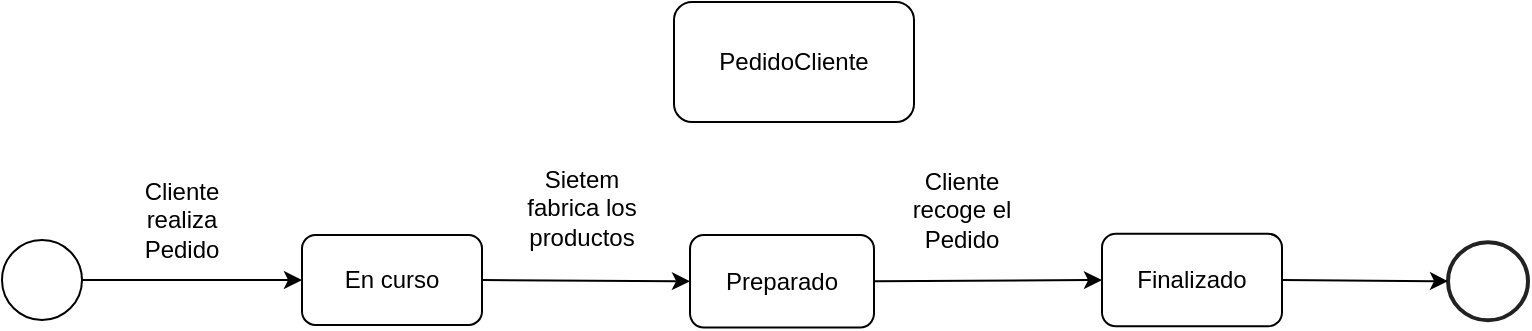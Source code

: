 <mxfile version="24.8.9">
  <diagram name="Página-1" id="QABgsxwDP6RaRbVtAa_A">
    <mxGraphModel dx="875" dy="576" grid="0" gridSize="10" guides="1" tooltips="1" connect="1" arrows="1" fold="1" page="1" pageScale="1" pageWidth="827" pageHeight="1169" math="0" shadow="0">
      <root>
        <mxCell id="0" />
        <mxCell id="1" parent="0" />
        <mxCell id="om-9Rrk27pojl_0yDPsJ-1" value="Preparado" style="rounded=1;whiteSpace=wrap;html=1;" parent="1" vertex="1">
          <mxGeometry x="354" y="262.5" width="92" height="46.25" as="geometry" />
        </mxCell>
        <mxCell id="om-9Rrk27pojl_0yDPsJ-2" value="En curso" style="rounded=1;whiteSpace=wrap;html=1;" parent="1" vertex="1">
          <mxGeometry x="160" y="262.5" width="90" height="45" as="geometry" />
        </mxCell>
        <mxCell id="om-9Rrk27pojl_0yDPsJ-3" value="PedidoCliente" style="rounded=1;whiteSpace=wrap;html=1;" parent="1" vertex="1">
          <mxGeometry x="346" y="146" width="120" height="60" as="geometry" />
        </mxCell>
        <mxCell id="om-9Rrk27pojl_0yDPsJ-8" value="" style="edgeStyle=orthogonalEdgeStyle;rounded=0;orthogonalLoop=1;jettySize=auto;html=1;" parent="1" source="om-9Rrk27pojl_0yDPsJ-4" target="om-9Rrk27pojl_0yDPsJ-2" edge="1">
          <mxGeometry relative="1" as="geometry" />
        </mxCell>
        <mxCell id="om-9Rrk27pojl_0yDPsJ-4" value="" style="ellipse;whiteSpace=wrap;html=1;aspect=fixed;" parent="1" vertex="1">
          <mxGeometry x="10" y="265" width="40" height="40" as="geometry" />
        </mxCell>
        <mxCell id="om-9Rrk27pojl_0yDPsJ-7" value="" style="endArrow=classic;html=1;rounded=0;entryX=0;entryY=0.5;entryDx=0;entryDy=0;exitX=1;exitY=0.5;exitDx=0;exitDy=0;" parent="1" source="om-9Rrk27pojl_0yDPsJ-2" target="om-9Rrk27pojl_0yDPsJ-1" edge="1">
          <mxGeometry width="50" height="50" relative="1" as="geometry">
            <mxPoint x="250" y="287.5" as="sourcePoint" />
            <mxPoint x="360" y="282.5" as="targetPoint" />
          </mxGeometry>
        </mxCell>
        <mxCell id="om-9Rrk27pojl_0yDPsJ-9" value="Cliente realiza Pedido" style="text;html=1;align=center;verticalAlign=middle;whiteSpace=wrap;rounded=0;" parent="1" vertex="1">
          <mxGeometry x="70" y="240" width="60" height="30" as="geometry" />
        </mxCell>
        <mxCell id="om-9Rrk27pojl_0yDPsJ-10" value="Sietem fabrica los productos" style="text;html=1;align=center;verticalAlign=middle;whiteSpace=wrap;rounded=0;" parent="1" vertex="1">
          <mxGeometry x="270" y="233.75" width="60" height="30" as="geometry" />
        </mxCell>
        <mxCell id="om-9Rrk27pojl_0yDPsJ-11" value="Finalizado" style="rounded=1;whiteSpace=wrap;html=1;" parent="1" vertex="1">
          <mxGeometry x="560" y="261.88" width="90" height="46.25" as="geometry" />
        </mxCell>
        <mxCell id="om-9Rrk27pojl_0yDPsJ-13" value="" style="endArrow=classic;html=1;rounded=0;entryX=0;entryY=0.5;entryDx=0;entryDy=0;exitX=1;exitY=0.5;exitDx=0;exitDy=0;" parent="1" source="om-9Rrk27pojl_0yDPsJ-1" target="om-9Rrk27pojl_0yDPsJ-11" edge="1">
          <mxGeometry width="50" height="50" relative="1" as="geometry">
            <mxPoint x="450" y="290" as="sourcePoint" />
            <mxPoint x="500" y="240" as="targetPoint" />
          </mxGeometry>
        </mxCell>
        <mxCell id="om-9Rrk27pojl_0yDPsJ-14" value="Cliente recoge el Pedido" style="text;html=1;align=center;verticalAlign=middle;whiteSpace=wrap;rounded=0;" parent="1" vertex="1">
          <mxGeometry x="460" y="235" width="60" height="30" as="geometry" />
        </mxCell>
        <mxCell id="BTVXaHzLdBkMNuTM8-TQ-1" value="" style="html=1;verticalLabelPosition=bottom;labelBackgroundColor=#ffffff;verticalAlign=top;shadow=0;dashed=0;strokeWidth=2;shape=mxgraph.ios7.misc.circle;strokeColor=#222222;fillColor=none;" vertex="1" parent="1">
          <mxGeometry x="733" y="266.12" width="40" height="39" as="geometry" />
        </mxCell>
        <mxCell id="BTVXaHzLdBkMNuTM8-TQ-2" value="" style="endArrow=classic;html=1;rounded=0;entryX=0;entryY=0.5;entryDx=0;entryDy=0;entryPerimeter=0;exitX=1;exitY=0.5;exitDx=0;exitDy=0;" edge="1" parent="1" source="om-9Rrk27pojl_0yDPsJ-11" target="BTVXaHzLdBkMNuTM8-TQ-1">
          <mxGeometry width="50" height="50" relative="1" as="geometry">
            <mxPoint x="653" y="293" as="sourcePoint" />
            <mxPoint x="703" y="243" as="targetPoint" />
          </mxGeometry>
        </mxCell>
      </root>
    </mxGraphModel>
  </diagram>
</mxfile>
